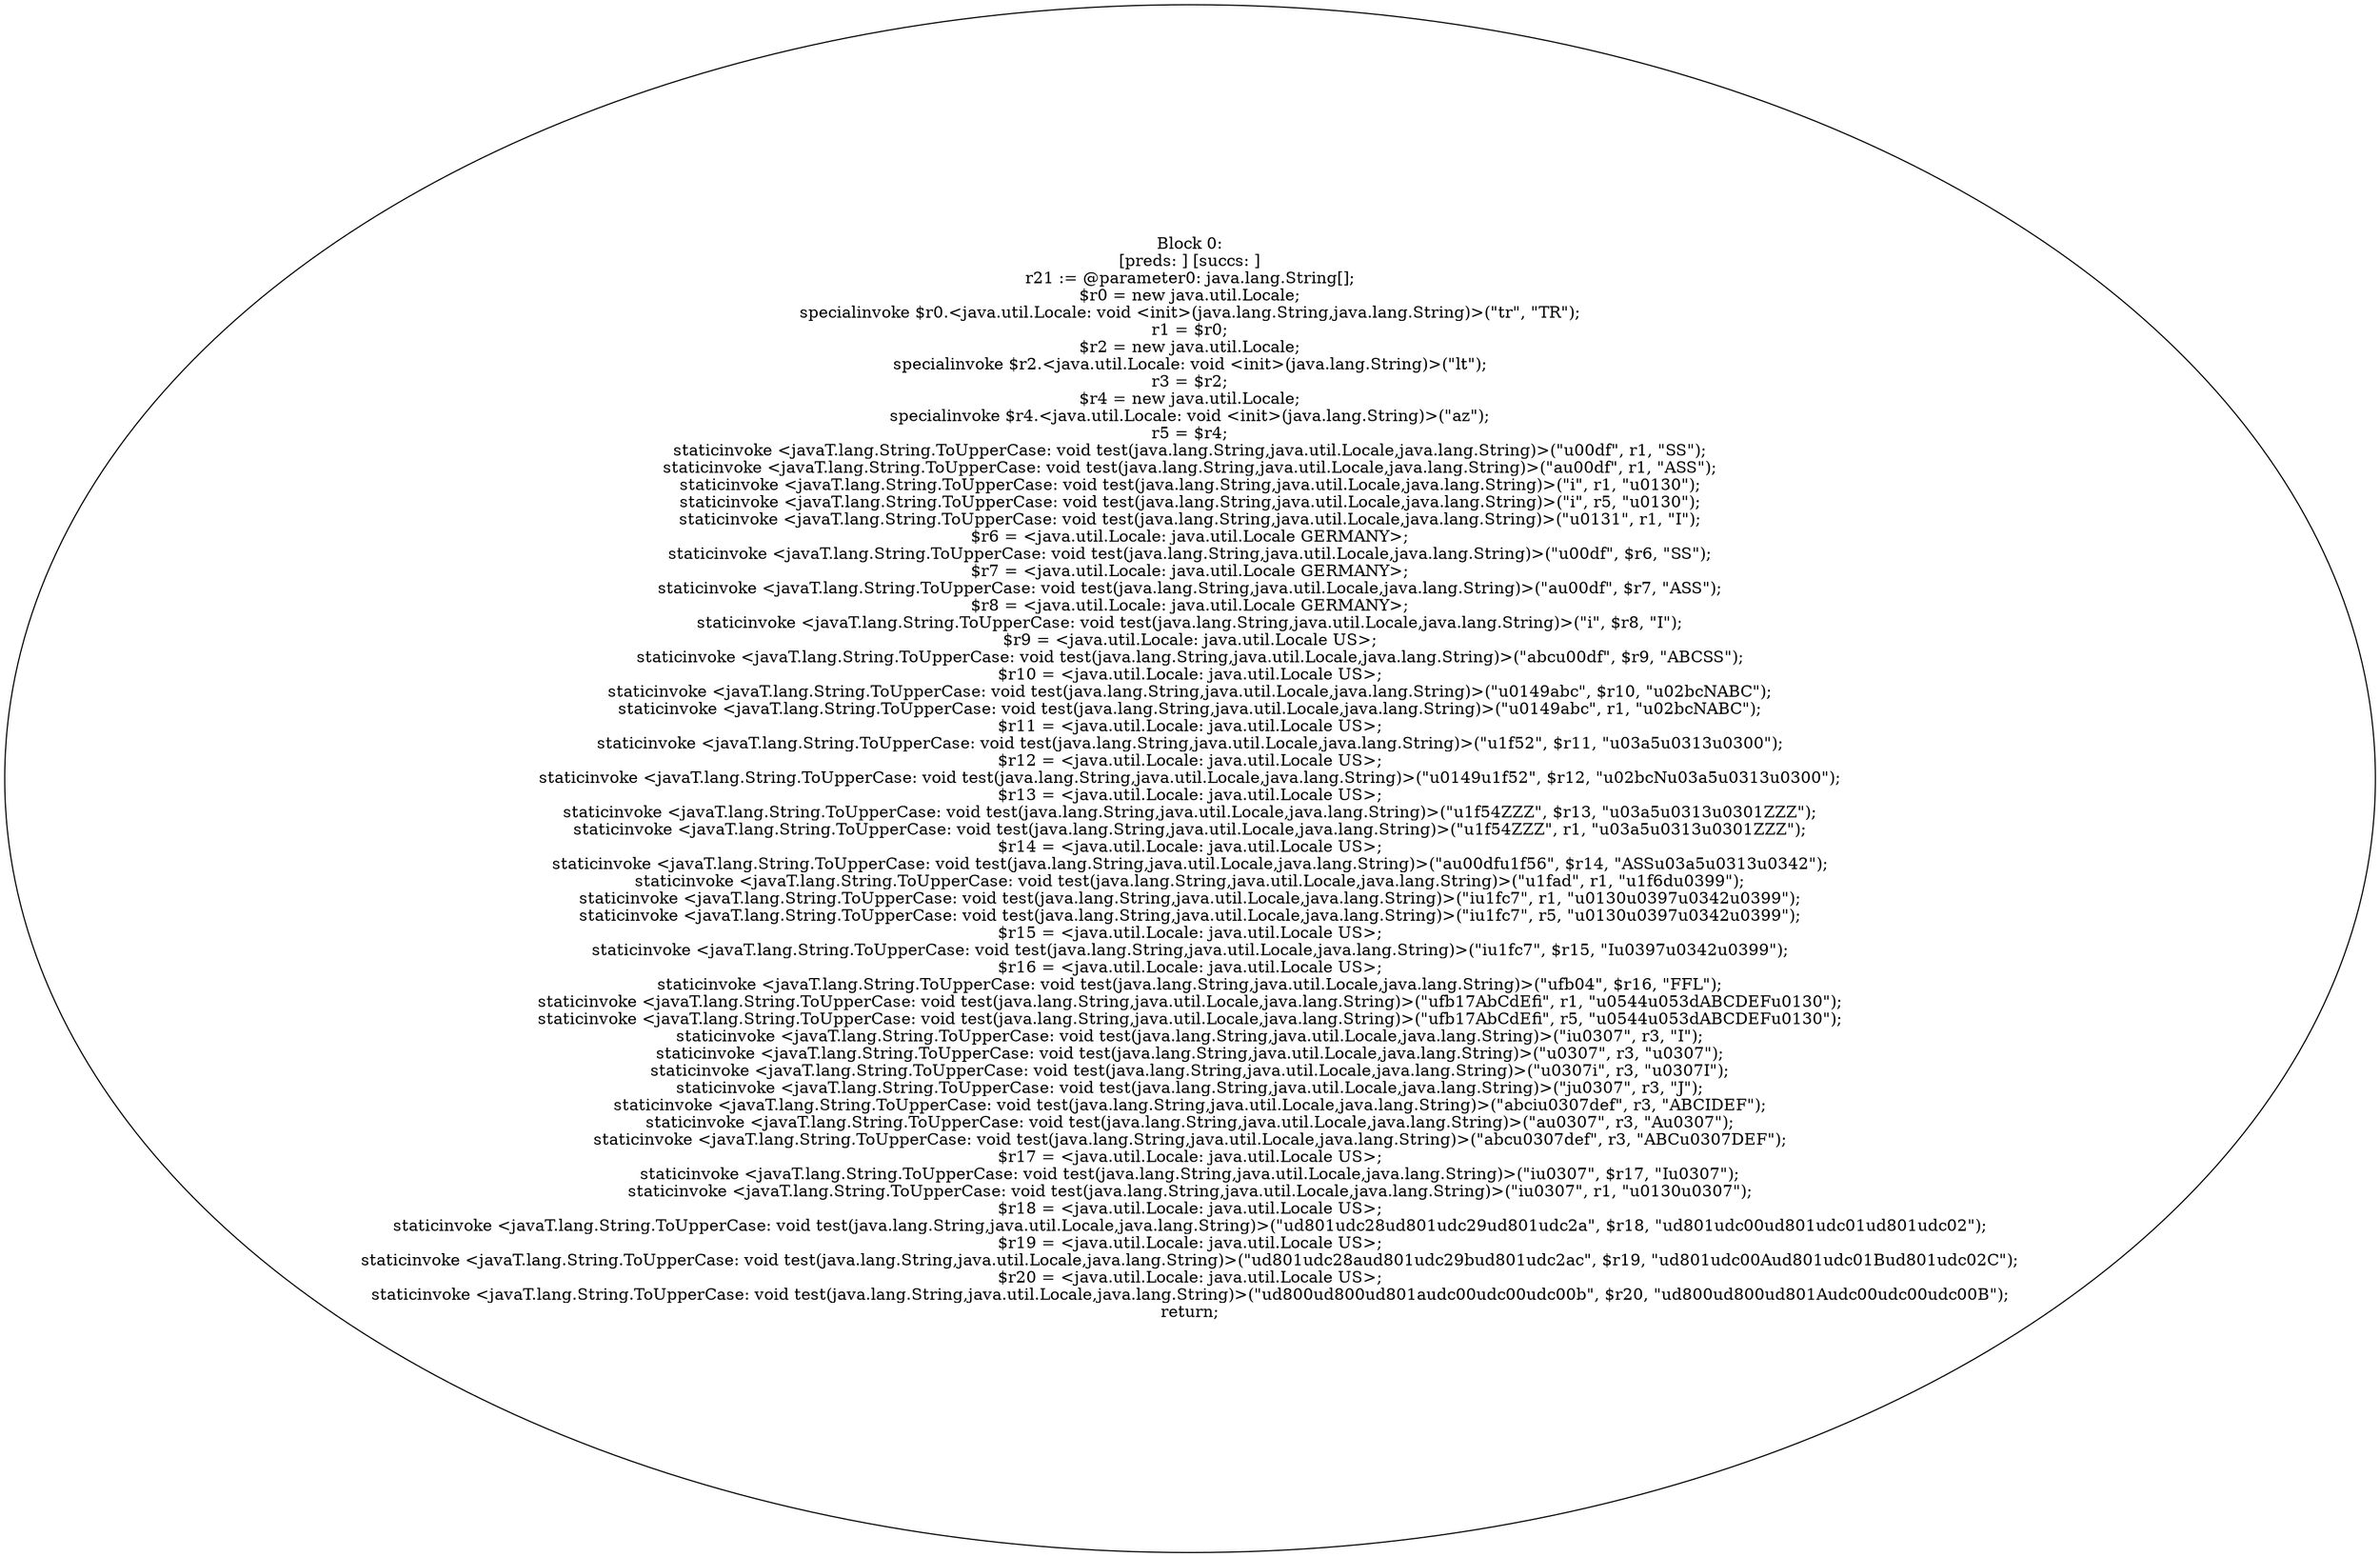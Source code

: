 digraph "unitGraph" {
    "Block 0:
[preds: ] [succs: ]
r21 := @parameter0: java.lang.String[];
$r0 = new java.util.Locale;
specialinvoke $r0.<java.util.Locale: void <init>(java.lang.String,java.lang.String)>(\"tr\", \"TR\");
r1 = $r0;
$r2 = new java.util.Locale;
specialinvoke $r2.<java.util.Locale: void <init>(java.lang.String)>(\"lt\");
r3 = $r2;
$r4 = new java.util.Locale;
specialinvoke $r4.<java.util.Locale: void <init>(java.lang.String)>(\"az\");
r5 = $r4;
staticinvoke <javaT.lang.String.ToUpperCase: void test(java.lang.String,java.util.Locale,java.lang.String)>(\"\u00df\", r1, \"SS\");
staticinvoke <javaT.lang.String.ToUpperCase: void test(java.lang.String,java.util.Locale,java.lang.String)>(\"a\u00df\", r1, \"ASS\");
staticinvoke <javaT.lang.String.ToUpperCase: void test(java.lang.String,java.util.Locale,java.lang.String)>(\"i\", r1, \"\u0130\");
staticinvoke <javaT.lang.String.ToUpperCase: void test(java.lang.String,java.util.Locale,java.lang.String)>(\"i\", r5, \"\u0130\");
staticinvoke <javaT.lang.String.ToUpperCase: void test(java.lang.String,java.util.Locale,java.lang.String)>(\"\u0131\", r1, \"I\");
$r6 = <java.util.Locale: java.util.Locale GERMANY>;
staticinvoke <javaT.lang.String.ToUpperCase: void test(java.lang.String,java.util.Locale,java.lang.String)>(\"\u00df\", $r6, \"SS\");
$r7 = <java.util.Locale: java.util.Locale GERMANY>;
staticinvoke <javaT.lang.String.ToUpperCase: void test(java.lang.String,java.util.Locale,java.lang.String)>(\"a\u00df\", $r7, \"ASS\");
$r8 = <java.util.Locale: java.util.Locale GERMANY>;
staticinvoke <javaT.lang.String.ToUpperCase: void test(java.lang.String,java.util.Locale,java.lang.String)>(\"i\", $r8, \"I\");
$r9 = <java.util.Locale: java.util.Locale US>;
staticinvoke <javaT.lang.String.ToUpperCase: void test(java.lang.String,java.util.Locale,java.lang.String)>(\"abc\u00df\", $r9, \"ABCSS\");
$r10 = <java.util.Locale: java.util.Locale US>;
staticinvoke <javaT.lang.String.ToUpperCase: void test(java.lang.String,java.util.Locale,java.lang.String)>(\"\u0149abc\", $r10, \"\u02bcNABC\");
staticinvoke <javaT.lang.String.ToUpperCase: void test(java.lang.String,java.util.Locale,java.lang.String)>(\"\u0149abc\", r1, \"\u02bcNABC\");
$r11 = <java.util.Locale: java.util.Locale US>;
staticinvoke <javaT.lang.String.ToUpperCase: void test(java.lang.String,java.util.Locale,java.lang.String)>(\"\u1f52\", $r11, \"\u03a5\u0313\u0300\");
$r12 = <java.util.Locale: java.util.Locale US>;
staticinvoke <javaT.lang.String.ToUpperCase: void test(java.lang.String,java.util.Locale,java.lang.String)>(\"\u0149\u1f52\", $r12, \"\u02bcN\u03a5\u0313\u0300\");
$r13 = <java.util.Locale: java.util.Locale US>;
staticinvoke <javaT.lang.String.ToUpperCase: void test(java.lang.String,java.util.Locale,java.lang.String)>(\"\u1f54ZZZ\", $r13, \"\u03a5\u0313\u0301ZZZ\");
staticinvoke <javaT.lang.String.ToUpperCase: void test(java.lang.String,java.util.Locale,java.lang.String)>(\"\u1f54ZZZ\", r1, \"\u03a5\u0313\u0301ZZZ\");
$r14 = <java.util.Locale: java.util.Locale US>;
staticinvoke <javaT.lang.String.ToUpperCase: void test(java.lang.String,java.util.Locale,java.lang.String)>(\"a\u00df\u1f56\", $r14, \"ASS\u03a5\u0313\u0342\");
staticinvoke <javaT.lang.String.ToUpperCase: void test(java.lang.String,java.util.Locale,java.lang.String)>(\"\u1fad\", r1, \"\u1f6d\u0399\");
staticinvoke <javaT.lang.String.ToUpperCase: void test(java.lang.String,java.util.Locale,java.lang.String)>(\"i\u1fc7\", r1, \"\u0130\u0397\u0342\u0399\");
staticinvoke <javaT.lang.String.ToUpperCase: void test(java.lang.String,java.util.Locale,java.lang.String)>(\"i\u1fc7\", r5, \"\u0130\u0397\u0342\u0399\");
$r15 = <java.util.Locale: java.util.Locale US>;
staticinvoke <javaT.lang.String.ToUpperCase: void test(java.lang.String,java.util.Locale,java.lang.String)>(\"i\u1fc7\", $r15, \"I\u0397\u0342\u0399\");
$r16 = <java.util.Locale: java.util.Locale US>;
staticinvoke <javaT.lang.String.ToUpperCase: void test(java.lang.String,java.util.Locale,java.lang.String)>(\"\ufb04\", $r16, \"FFL\");
staticinvoke <javaT.lang.String.ToUpperCase: void test(java.lang.String,java.util.Locale,java.lang.String)>(\"\ufb17AbCdEfi\", r1, \"\u0544\u053dABCDEF\u0130\");
staticinvoke <javaT.lang.String.ToUpperCase: void test(java.lang.String,java.util.Locale,java.lang.String)>(\"\ufb17AbCdEfi\", r5, \"\u0544\u053dABCDEF\u0130\");
staticinvoke <javaT.lang.String.ToUpperCase: void test(java.lang.String,java.util.Locale,java.lang.String)>(\"i\u0307\", r3, \"I\");
staticinvoke <javaT.lang.String.ToUpperCase: void test(java.lang.String,java.util.Locale,java.lang.String)>(\"\u0307\", r3, \"\u0307\");
staticinvoke <javaT.lang.String.ToUpperCase: void test(java.lang.String,java.util.Locale,java.lang.String)>(\"\u0307i\", r3, \"\u0307I\");
staticinvoke <javaT.lang.String.ToUpperCase: void test(java.lang.String,java.util.Locale,java.lang.String)>(\"j\u0307\", r3, \"J\");
staticinvoke <javaT.lang.String.ToUpperCase: void test(java.lang.String,java.util.Locale,java.lang.String)>(\"abci\u0307def\", r3, \"ABCIDEF\");
staticinvoke <javaT.lang.String.ToUpperCase: void test(java.lang.String,java.util.Locale,java.lang.String)>(\"a\u0307\", r3, \"A\u0307\");
staticinvoke <javaT.lang.String.ToUpperCase: void test(java.lang.String,java.util.Locale,java.lang.String)>(\"abc\u0307def\", r3, \"ABC\u0307DEF\");
$r17 = <java.util.Locale: java.util.Locale US>;
staticinvoke <javaT.lang.String.ToUpperCase: void test(java.lang.String,java.util.Locale,java.lang.String)>(\"i\u0307\", $r17, \"I\u0307\");
staticinvoke <javaT.lang.String.ToUpperCase: void test(java.lang.String,java.util.Locale,java.lang.String)>(\"i\u0307\", r1, \"\u0130\u0307\");
$r18 = <java.util.Locale: java.util.Locale US>;
staticinvoke <javaT.lang.String.ToUpperCase: void test(java.lang.String,java.util.Locale,java.lang.String)>(\"\ud801\udc28\ud801\udc29\ud801\udc2a\", $r18, \"\ud801\udc00\ud801\udc01\ud801\udc02\");
$r19 = <java.util.Locale: java.util.Locale US>;
staticinvoke <javaT.lang.String.ToUpperCase: void test(java.lang.String,java.util.Locale,java.lang.String)>(\"\ud801\udc28a\ud801\udc29b\ud801\udc2ac\", $r19, \"\ud801\udc00A\ud801\udc01B\ud801\udc02C\");
$r20 = <java.util.Locale: java.util.Locale US>;
staticinvoke <javaT.lang.String.ToUpperCase: void test(java.lang.String,java.util.Locale,java.lang.String)>(\"\ud800\ud800\ud801a\udc00\udc00\udc00b\", $r20, \"\ud800\ud800\ud801A\udc00\udc00\udc00B\");
return;
"
}
